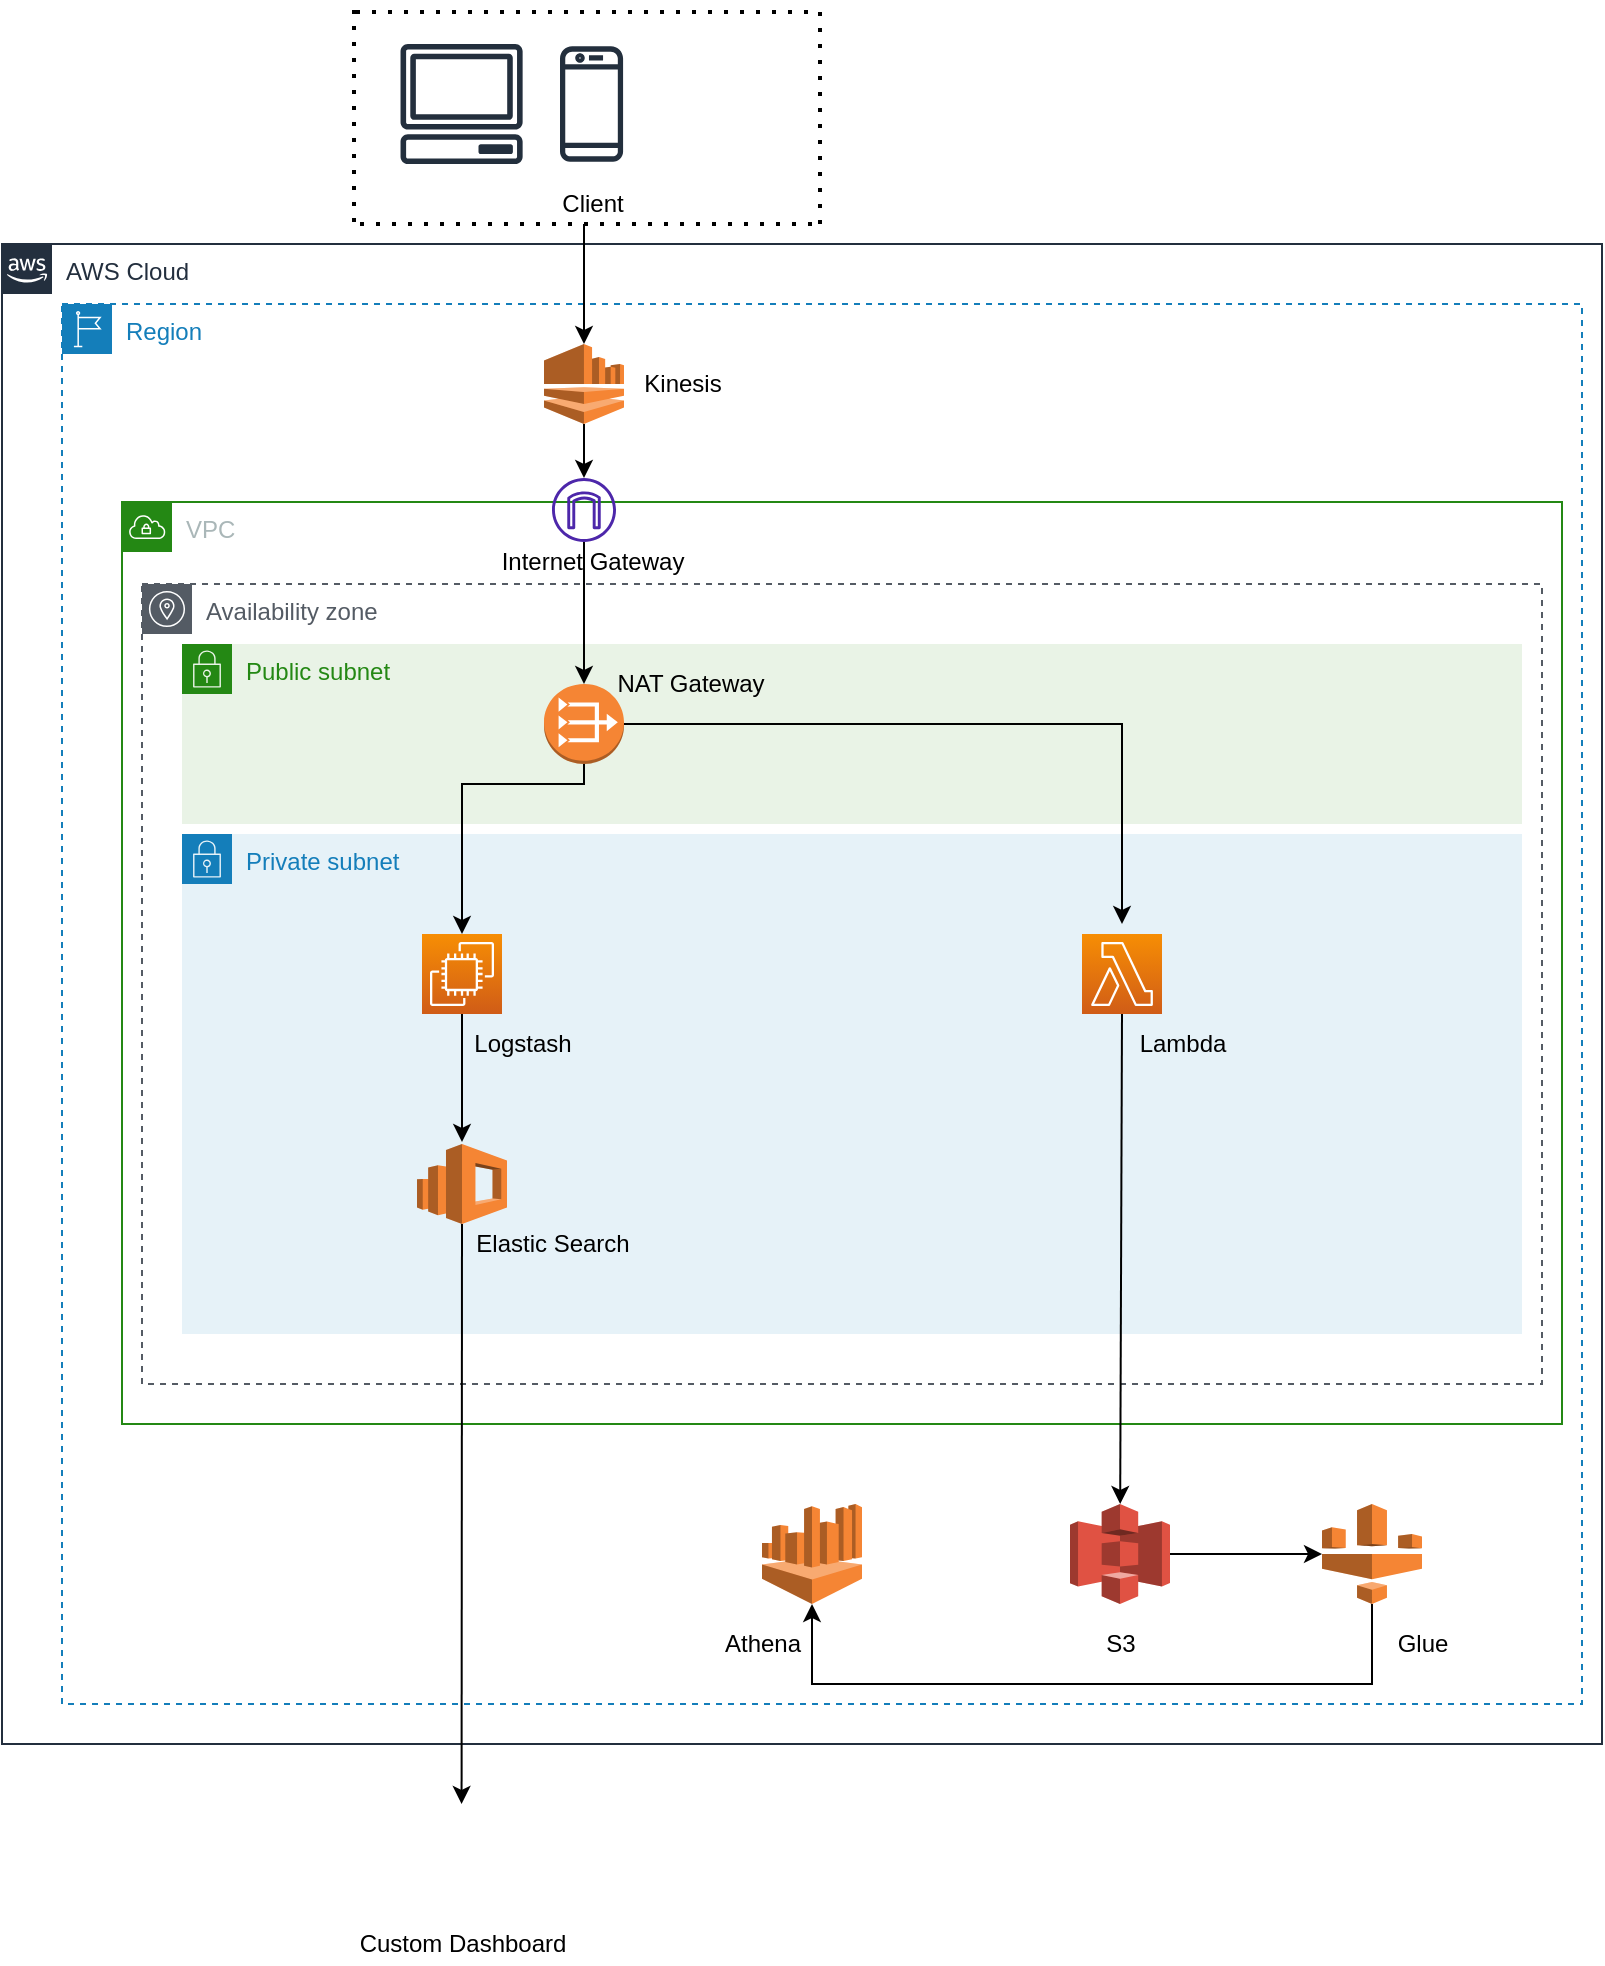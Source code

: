 <mxfile version="16.5.6" type="github">
  <diagram id="_ScNZ4ea-D1z2uvSomad" name="Page-1">
    <mxGraphModel dx="925" dy="501" grid="1" gridSize="10" guides="1" tooltips="1" connect="1" arrows="1" fold="1" page="1" pageScale="1" pageWidth="850" pageHeight="1100" math="0" shadow="0">
      <root>
        <mxCell id="0" />
        <mxCell id="1" parent="0" />
        <mxCell id="aGgxc69aeWRxEh7QgNna-1" value="AWS Cloud" style="points=[[0,0],[0.25,0],[0.5,0],[0.75,0],[1,0],[1,0.25],[1,0.5],[1,0.75],[1,1],[0.75,1],[0.5,1],[0.25,1],[0,1],[0,0.75],[0,0.5],[0,0.25]];outlineConnect=0;gradientColor=none;html=1;whiteSpace=wrap;fontSize=12;fontStyle=0;container=1;pointerEvents=0;collapsible=0;recursiveResize=0;shape=mxgraph.aws4.group;grIcon=mxgraph.aws4.group_aws_cloud_alt;strokeColor=#232F3E;fillColor=none;verticalAlign=top;align=left;spacingLeft=30;fontColor=#232F3E;dashed=0;" parent="1" vertex="1">
          <mxGeometry x="30" y="130" width="800" height="750" as="geometry" />
        </mxCell>
        <mxCell id="aGgxc69aeWRxEh7QgNna-2" value="Region" style="points=[[0,0],[0.25,0],[0.5,0],[0.75,0],[1,0],[1,0.25],[1,0.5],[1,0.75],[1,1],[0.75,1],[0.5,1],[0.25,1],[0,1],[0,0.75],[0,0.5],[0,0.25]];outlineConnect=0;gradientColor=none;html=1;whiteSpace=wrap;fontSize=12;fontStyle=0;container=1;pointerEvents=0;collapsible=0;recursiveResize=0;shape=mxgraph.aws4.group;grIcon=mxgraph.aws4.group_region;strokeColor=#147EBA;fillColor=none;verticalAlign=top;align=left;spacingLeft=30;fontColor=#147EBA;dashed=1;" parent="1" vertex="1">
          <mxGeometry x="60" y="160" width="760" height="700" as="geometry" />
        </mxCell>
        <mxCell id="aGgxc69aeWRxEh7QgNna-53" value="" style="edgeStyle=orthogonalEdgeStyle;rounded=0;orthogonalLoop=1;jettySize=auto;html=1;" parent="aGgxc69aeWRxEh7QgNna-2" source="aGgxc69aeWRxEh7QgNna-28" target="aGgxc69aeWRxEh7QgNna-18" edge="1">
          <mxGeometry relative="1" as="geometry" />
        </mxCell>
        <mxCell id="aGgxc69aeWRxEh7QgNna-28" value="" style="outlineConnect=0;dashed=0;verticalLabelPosition=bottom;verticalAlign=top;align=center;html=1;shape=mxgraph.aws3.s3;fillColor=#E05243;gradientColor=none;" parent="aGgxc69aeWRxEh7QgNna-2" vertex="1">
          <mxGeometry x="504" y="600" width="50" height="50" as="geometry" />
        </mxCell>
        <mxCell id="aGgxc69aeWRxEh7QgNna-31" value="" style="outlineConnect=0;dashed=0;verticalLabelPosition=bottom;verticalAlign=top;align=center;html=1;shape=mxgraph.aws3.kinesis;fillColor=#F58534;gradientColor=none;" parent="aGgxc69aeWRxEh7QgNna-2" vertex="1">
          <mxGeometry x="241" y="20" width="40" height="40" as="geometry" />
        </mxCell>
        <mxCell id="aGgxc69aeWRxEh7QgNna-49" value="" style="outlineConnect=0;dashed=0;verticalLabelPosition=bottom;verticalAlign=top;align=center;html=1;shape=mxgraph.aws3.athena;fillColor=#F58534;gradientColor=none;" parent="aGgxc69aeWRxEh7QgNna-2" vertex="1">
          <mxGeometry x="350" y="600" width="50" height="50" as="geometry" />
        </mxCell>
        <mxCell id="aGgxc69aeWRxEh7QgNna-18" value="" style="outlineConnect=0;dashed=0;verticalLabelPosition=bottom;verticalAlign=top;align=center;html=1;shape=mxgraph.aws3.glue;fillColor=#F58534;gradientColor=none;" parent="aGgxc69aeWRxEh7QgNna-2" vertex="1">
          <mxGeometry x="630" y="600" width="50" height="50" as="geometry" />
        </mxCell>
        <mxCell id="aGgxc69aeWRxEh7QgNna-54" value="" style="endArrow=classic;html=1;rounded=0;exitX=0.5;exitY=1;exitDx=0;exitDy=0;exitPerimeter=0;entryX=0.5;entryY=1;entryDx=0;entryDy=0;entryPerimeter=0;" parent="aGgxc69aeWRxEh7QgNna-2" source="aGgxc69aeWRxEh7QgNna-18" target="aGgxc69aeWRxEh7QgNna-49" edge="1">
          <mxGeometry width="50" height="50" relative="1" as="geometry">
            <mxPoint x="340" y="640" as="sourcePoint" />
            <mxPoint x="390" y="590" as="targetPoint" />
            <Array as="points">
              <mxPoint x="655" y="690" />
              <mxPoint x="375" y="690" />
            </Array>
          </mxGeometry>
        </mxCell>
        <mxCell id="xHE2OKD-gjHOwolgm67k-8" value="Glue" style="text;html=1;align=center;verticalAlign=middle;resizable=0;points=[];autosize=1;strokeColor=none;fillColor=none;" vertex="1" parent="aGgxc69aeWRxEh7QgNna-2">
          <mxGeometry x="660" y="660" width="40" height="20" as="geometry" />
        </mxCell>
        <mxCell id="xHE2OKD-gjHOwolgm67k-7" value="S3" style="text;html=1;align=center;verticalAlign=middle;resizable=0;points=[];autosize=1;strokeColor=none;fillColor=none;" vertex="1" parent="aGgxc69aeWRxEh7QgNna-2">
          <mxGeometry x="514" y="660" width="30" height="20" as="geometry" />
        </mxCell>
        <mxCell id="aGgxc69aeWRxEh7QgNna-3" value="VPC" style="points=[[0,0],[0.25,0],[0.5,0],[0.75,0],[1,0],[1,0.25],[1,0.5],[1,0.75],[1,1],[0.75,1],[0.5,1],[0.25,1],[0,1],[0,0.75],[0,0.5],[0,0.25]];outlineConnect=0;gradientColor=none;html=1;whiteSpace=wrap;fontSize=12;fontStyle=0;container=1;pointerEvents=0;collapsible=0;recursiveResize=0;shape=mxgraph.aws4.group;grIcon=mxgraph.aws4.group_vpc;strokeColor=#248814;fillColor=none;verticalAlign=top;align=left;spacingLeft=30;fontColor=#AAB7B8;dashed=0;" parent="1" vertex="1">
          <mxGeometry x="90" y="259" width="720" height="461" as="geometry" />
        </mxCell>
        <mxCell id="aGgxc69aeWRxEh7QgNna-30" value="" style="sketch=0;outlineConnect=0;fontColor=#232F3E;gradientColor=none;fillColor=#4D27AA;strokeColor=none;dashed=0;verticalLabelPosition=bottom;verticalAlign=top;align=center;html=1;fontSize=12;fontStyle=0;aspect=fixed;pointerEvents=1;shape=mxgraph.aws4.internet_gateway;" parent="aGgxc69aeWRxEh7QgNna-3" vertex="1">
          <mxGeometry x="215" y="-12" width="32" height="32" as="geometry" />
        </mxCell>
        <mxCell id="xHE2OKD-gjHOwolgm67k-4" value="Internet Gateway" style="text;html=1;align=center;verticalAlign=middle;resizable=0;points=[];autosize=1;strokeColor=none;fillColor=none;" vertex="1" parent="aGgxc69aeWRxEh7QgNna-3">
          <mxGeometry x="179.77" y="20" width="110" height="20" as="geometry" />
        </mxCell>
        <mxCell id="aGgxc69aeWRxEh7QgNna-4" value="Availability zone" style="sketch=0;outlineConnect=0;gradientColor=none;html=1;whiteSpace=wrap;fontSize=12;fontStyle=0;shape=mxgraph.aws4.group;grIcon=mxgraph.aws4.group_availability_zone;strokeColor=#545B64;fillColor=none;verticalAlign=top;align=left;spacingLeft=30;fontColor=#545B64;dashed=1;" parent="1" vertex="1">
          <mxGeometry x="100" y="300" width="700" height="400" as="geometry" />
        </mxCell>
        <mxCell id="aGgxc69aeWRxEh7QgNna-6" value="Public subnet" style="points=[[0,0],[0.25,0],[0.5,0],[0.75,0],[1,0],[1,0.25],[1,0.5],[1,0.75],[1,1],[0.75,1],[0.5,1],[0.25,1],[0,1],[0,0.75],[0,0.5],[0,0.25]];outlineConnect=0;gradientColor=none;html=1;whiteSpace=wrap;fontSize=12;fontStyle=0;container=1;pointerEvents=0;collapsible=0;recursiveResize=0;shape=mxgraph.aws4.group;grIcon=mxgraph.aws4.group_security_group;grStroke=0;strokeColor=#248814;fillColor=#E9F3E6;verticalAlign=top;align=left;spacingLeft=30;fontColor=#248814;dashed=0;" parent="1" vertex="1">
          <mxGeometry x="120" y="330" width="670" height="90" as="geometry" />
        </mxCell>
        <mxCell id="aGgxc69aeWRxEh7QgNna-20" value="" style="outlineConnect=0;dashed=0;verticalLabelPosition=bottom;verticalAlign=top;align=center;html=1;shape=mxgraph.aws3.vpc_nat_gateway;fillColor=#F58534;gradientColor=none;" parent="aGgxc69aeWRxEh7QgNna-6" vertex="1">
          <mxGeometry x="181" y="20" width="40" height="40" as="geometry" />
        </mxCell>
        <mxCell id="xHE2OKD-gjHOwolgm67k-9" value="NAT Gateway" style="text;html=1;align=center;verticalAlign=middle;resizable=0;points=[];autosize=1;strokeColor=none;fillColor=none;" vertex="1" parent="aGgxc69aeWRxEh7QgNna-6">
          <mxGeometry x="209" y="10" width="90" height="20" as="geometry" />
        </mxCell>
        <mxCell id="aGgxc69aeWRxEh7QgNna-8" value="Private subnet" style="points=[[0,0],[0.25,0],[0.5,0],[0.75,0],[1,0],[1,0.25],[1,0.5],[1,0.75],[1,1],[0.75,1],[0.5,1],[0.25,1],[0,1],[0,0.75],[0,0.5],[0,0.25]];outlineConnect=0;gradientColor=none;html=1;whiteSpace=wrap;fontSize=12;fontStyle=0;container=1;pointerEvents=0;collapsible=0;recursiveResize=0;shape=mxgraph.aws4.group;grIcon=mxgraph.aws4.group_security_group;grStroke=0;strokeColor=#147EBA;fillColor=#E6F2F8;verticalAlign=top;align=left;spacingLeft=30;fontColor=#147EBA;dashed=0;" parent="1" vertex="1">
          <mxGeometry x="120" y="425" width="670" height="250" as="geometry" />
        </mxCell>
        <mxCell id="aGgxc69aeWRxEh7QgNna-12" value="" style="sketch=0;points=[[0,0,0],[0.25,0,0],[0.5,0,0],[0.75,0,0],[1,0,0],[0,1,0],[0.25,1,0],[0.5,1,0],[0.75,1,0],[1,1,0],[0,0.25,0],[0,0.5,0],[0,0.75,0],[1,0.25,0],[1,0.5,0],[1,0.75,0]];outlineConnect=0;fontColor=#232F3E;gradientColor=#F78E04;gradientDirection=north;fillColor=#D05C17;strokeColor=#ffffff;dashed=0;verticalLabelPosition=bottom;verticalAlign=top;align=center;html=1;fontSize=12;fontStyle=0;aspect=fixed;shape=mxgraph.aws4.resourceIcon;resIcon=mxgraph.aws4.ec2;" parent="aGgxc69aeWRxEh7QgNna-8" vertex="1">
          <mxGeometry x="120" y="50" width="40" height="40" as="geometry" />
        </mxCell>
        <mxCell id="aGgxc69aeWRxEh7QgNna-13" value="" style="outlineConnect=0;dashed=0;verticalLabelPosition=bottom;verticalAlign=top;align=center;html=1;shape=mxgraph.aws3.elasticsearch_service;fillColor=#F58534;gradientColor=none;" parent="aGgxc69aeWRxEh7QgNna-8" vertex="1">
          <mxGeometry x="117.5" y="155" width="45" height="40" as="geometry" />
        </mxCell>
        <mxCell id="aGgxc69aeWRxEh7QgNna-16" value="" style="sketch=0;points=[[0,0,0],[0.25,0,0],[0.5,0,0],[0.75,0,0],[1,0,0],[0,1,0],[0.25,1,0],[0.5,1,0],[0.75,1,0],[1,1,0],[0,0.25,0],[0,0.5,0],[0,0.75,0],[1,0.25,0],[1,0.5,0],[1,0.75,0]];outlineConnect=0;fontColor=#232F3E;gradientColor=#F78E04;gradientDirection=north;fillColor=#D05C17;strokeColor=#ffffff;dashed=0;verticalLabelPosition=bottom;verticalAlign=top;align=center;html=1;fontSize=12;fontStyle=0;aspect=fixed;shape=mxgraph.aws4.resourceIcon;resIcon=mxgraph.aws4.lambda;" parent="aGgxc69aeWRxEh7QgNna-8" vertex="1">
          <mxGeometry x="450" y="50" width="40" height="40" as="geometry" />
        </mxCell>
        <mxCell id="aGgxc69aeWRxEh7QgNna-47" value="" style="endArrow=classic;html=1;rounded=0;entryX=0.5;entryY=0;entryDx=0;entryDy=0;entryPerimeter=0;" parent="aGgxc69aeWRxEh7QgNna-8" source="aGgxc69aeWRxEh7QgNna-12" edge="1">
          <mxGeometry width="50" height="50" relative="1" as="geometry">
            <mxPoint x="140" y="94" as="sourcePoint" />
            <mxPoint x="140" y="154" as="targetPoint" />
          </mxGeometry>
        </mxCell>
        <mxCell id="xHE2OKD-gjHOwolgm67k-10" value="Logstash" style="text;html=1;align=center;verticalAlign=middle;resizable=0;points=[];autosize=1;strokeColor=none;fillColor=none;" vertex="1" parent="aGgxc69aeWRxEh7QgNna-8">
          <mxGeometry x="140" y="95" width="60" height="20" as="geometry" />
        </mxCell>
        <mxCell id="xHE2OKD-gjHOwolgm67k-11" value="Elastic Search" style="text;html=1;align=center;verticalAlign=middle;resizable=0;points=[];autosize=1;strokeColor=none;fillColor=none;" vertex="1" parent="aGgxc69aeWRxEh7QgNna-8">
          <mxGeometry x="140" y="195" width="90" height="20" as="geometry" />
        </mxCell>
        <mxCell id="xHE2OKD-gjHOwolgm67k-12" value="Lambda" style="text;html=1;align=center;verticalAlign=middle;resizable=0;points=[];autosize=1;strokeColor=none;fillColor=none;" vertex="1" parent="aGgxc69aeWRxEh7QgNna-8">
          <mxGeometry x="470" y="95" width="60" height="20" as="geometry" />
        </mxCell>
        <mxCell id="aGgxc69aeWRxEh7QgNna-21" value="" style="sketch=0;outlineConnect=0;fontColor=#232F3E;gradientColor=none;fillColor=#232F3D;strokeColor=none;dashed=0;verticalLabelPosition=bottom;verticalAlign=top;align=center;html=1;fontSize=12;fontStyle=0;aspect=fixed;pointerEvents=1;shape=mxgraph.aws4.mobile_client;" parent="1" vertex="1">
          <mxGeometry x="309" y="30" width="31.54" height="60" as="geometry" />
        </mxCell>
        <mxCell id="aGgxc69aeWRxEh7QgNna-22" value="" style="sketch=0;outlineConnect=0;fontColor=#232F3E;gradientColor=none;fillColor=#232F3D;strokeColor=none;dashed=0;verticalLabelPosition=bottom;verticalAlign=top;align=center;html=1;fontSize=12;fontStyle=0;aspect=fixed;pointerEvents=1;shape=mxgraph.aws4.client;" parent="1" vertex="1">
          <mxGeometry x="229" y="30" width="61.58" height="60" as="geometry" />
        </mxCell>
        <mxCell id="aGgxc69aeWRxEh7QgNna-23" value="" style="shape=image;html=1;verticalAlign=top;verticalLabelPosition=bottom;labelBackgroundColor=#ffffff;imageAspect=0;aspect=fixed;image=https://cdn4.iconfinder.com/data/icons/user-interface-181/32/User-128.png" parent="1" vertex="1">
          <mxGeometry x="359" y="30" width="60" height="60" as="geometry" />
        </mxCell>
        <mxCell id="aGgxc69aeWRxEh7QgNna-24" value="" style="endArrow=none;dashed=1;html=1;dashPattern=1 3;strokeWidth=2;rounded=0;" parent="1" edge="1">
          <mxGeometry width="50" height="50" relative="1" as="geometry">
            <mxPoint x="439" y="120" as="sourcePoint" />
            <mxPoint x="439" y="10" as="targetPoint" />
          </mxGeometry>
        </mxCell>
        <mxCell id="aGgxc69aeWRxEh7QgNna-25" value="" style="endArrow=none;dashed=1;html=1;dashPattern=1 3;strokeWidth=2;rounded=0;" parent="1" edge="1">
          <mxGeometry width="50" height="50" relative="1" as="geometry">
            <mxPoint x="206" y="119" as="sourcePoint" />
            <mxPoint x="206" y="9" as="targetPoint" />
          </mxGeometry>
        </mxCell>
        <mxCell id="aGgxc69aeWRxEh7QgNna-26" value="" style="endArrow=none;dashed=1;html=1;dashPattern=1 3;strokeWidth=2;rounded=0;" parent="1" edge="1">
          <mxGeometry width="50" height="50" relative="1" as="geometry">
            <mxPoint x="209" y="120" as="sourcePoint" />
            <mxPoint x="439" y="120" as="targetPoint" />
          </mxGeometry>
        </mxCell>
        <mxCell id="aGgxc69aeWRxEh7QgNna-27" value="" style="endArrow=none;dashed=1;html=1;dashPattern=1 3;strokeWidth=2;rounded=0;" parent="1" edge="1">
          <mxGeometry width="50" height="50" relative="1" as="geometry">
            <mxPoint x="207" y="14" as="sourcePoint" />
            <mxPoint x="437" y="14" as="targetPoint" />
          </mxGeometry>
        </mxCell>
        <mxCell id="aGgxc69aeWRxEh7QgNna-37" value="" style="edgeStyle=orthogonalEdgeStyle;rounded=0;orthogonalLoop=1;jettySize=auto;html=1;" parent="1" source="aGgxc69aeWRxEh7QgNna-31" target="aGgxc69aeWRxEh7QgNna-30" edge="1">
          <mxGeometry relative="1" as="geometry">
            <mxPoint x="402" y="200" as="targetPoint" />
          </mxGeometry>
        </mxCell>
        <mxCell id="aGgxc69aeWRxEh7QgNna-38" value="" style="endArrow=classic;html=1;rounded=0;" parent="1" target="aGgxc69aeWRxEh7QgNna-31" edge="1">
          <mxGeometry width="50" height="50" relative="1" as="geometry">
            <mxPoint x="321" y="120" as="sourcePoint" />
            <mxPoint x="321" y="180" as="targetPoint" />
          </mxGeometry>
        </mxCell>
        <mxCell id="aGgxc69aeWRxEh7QgNna-39" value="" style="edgeStyle=orthogonalEdgeStyle;rounded=0;orthogonalLoop=1;jettySize=auto;html=1;" parent="1" source="aGgxc69aeWRxEh7QgNna-30" target="aGgxc69aeWRxEh7QgNna-20" edge="1">
          <mxGeometry relative="1" as="geometry" />
        </mxCell>
        <mxCell id="aGgxc69aeWRxEh7QgNna-45" value="" style="edgeStyle=segmentEdgeStyle;endArrow=classic;html=1;rounded=0;exitX=0.5;exitY=1;exitDx=0;exitDy=0;exitPerimeter=0;entryX=0.5;entryY=0;entryDx=0;entryDy=0;entryPerimeter=0;" parent="1" source="aGgxc69aeWRxEh7QgNna-20" target="aGgxc69aeWRxEh7QgNna-12" edge="1">
          <mxGeometry width="50" height="50" relative="1" as="geometry">
            <mxPoint x="400" y="520" as="sourcePoint" />
            <mxPoint x="450" y="470" as="targetPoint" />
            <Array as="points">
              <mxPoint x="321" y="400" />
              <mxPoint x="260" y="400" />
            </Array>
          </mxGeometry>
        </mxCell>
        <mxCell id="aGgxc69aeWRxEh7QgNna-46" value="" style="edgeStyle=segmentEdgeStyle;endArrow=classic;html=1;rounded=0;exitX=1;exitY=0.5;exitDx=0;exitDy=0;exitPerimeter=0;" parent="1" source="aGgxc69aeWRxEh7QgNna-20" edge="1">
          <mxGeometry width="50" height="50" relative="1" as="geometry">
            <mxPoint x="400" y="520" as="sourcePoint" />
            <mxPoint x="590" y="470" as="targetPoint" />
            <Array as="points">
              <mxPoint x="590" y="370" />
              <mxPoint x="590" y="470" />
            </Array>
          </mxGeometry>
        </mxCell>
        <mxCell id="aGgxc69aeWRxEh7QgNna-15" value="" style="shape=image;html=1;verticalAlign=top;verticalLabelPosition=bottom;labelBackgroundColor=#ffffff;imageAspect=0;aspect=fixed;image=https://cdn2.iconfinder.com/data/icons/maternity-and-pregnancy-2/512/366_analytics_processing_dashboard_data_stats_data_management_organization-128.png" parent="1" vertex="1">
          <mxGeometry x="234.79" y="910" width="50" height="50" as="geometry" />
        </mxCell>
        <mxCell id="aGgxc69aeWRxEh7QgNna-50" value="" style="endArrow=classic;html=1;rounded=0;entryX=0.5;entryY=0;entryDx=0;entryDy=0;" parent="1" target="aGgxc69aeWRxEh7QgNna-15" edge="1">
          <mxGeometry width="50" height="50" relative="1" as="geometry">
            <mxPoint x="260" y="620" as="sourcePoint" />
            <mxPoint x="450" y="750" as="targetPoint" />
          </mxGeometry>
        </mxCell>
        <mxCell id="aGgxc69aeWRxEh7QgNna-52" value="" style="endArrow=classic;html=1;rounded=0;exitX=0.5;exitY=1;exitDx=0;exitDy=0;exitPerimeter=0;" parent="1" source="aGgxc69aeWRxEh7QgNna-16" target="aGgxc69aeWRxEh7QgNna-28" edge="1">
          <mxGeometry width="50" height="50" relative="1" as="geometry">
            <mxPoint x="400" y="690" as="sourcePoint" />
            <mxPoint x="450" y="640" as="targetPoint" />
          </mxGeometry>
        </mxCell>
        <mxCell id="xHE2OKD-gjHOwolgm67k-2" value="Client" style="text;html=1;align=center;verticalAlign=middle;resizable=0;points=[];autosize=1;strokeColor=none;fillColor=none;" vertex="1" parent="1">
          <mxGeometry x="299.77" y="100" width="50" height="20" as="geometry" />
        </mxCell>
        <mxCell id="xHE2OKD-gjHOwolgm67k-3" value="Kinesis" style="text;html=1;align=center;verticalAlign=middle;resizable=0;points=[];autosize=1;strokeColor=none;fillColor=none;" vertex="1" parent="1">
          <mxGeometry x="345" y="190" width="50" height="20" as="geometry" />
        </mxCell>
        <mxCell id="xHE2OKD-gjHOwolgm67k-5" value="Custom Dashboard" style="text;html=1;align=center;verticalAlign=middle;resizable=0;points=[];autosize=1;strokeColor=none;fillColor=none;" vertex="1" parent="1">
          <mxGeometry x="199.79" y="970" width="120" height="20" as="geometry" />
        </mxCell>
        <mxCell id="xHE2OKD-gjHOwolgm67k-6" value="Athena" style="text;html=1;align=center;verticalAlign=middle;resizable=0;points=[];autosize=1;strokeColor=none;fillColor=none;" vertex="1" parent="1">
          <mxGeometry x="385" y="820" width="50" height="20" as="geometry" />
        </mxCell>
      </root>
    </mxGraphModel>
  </diagram>
</mxfile>
